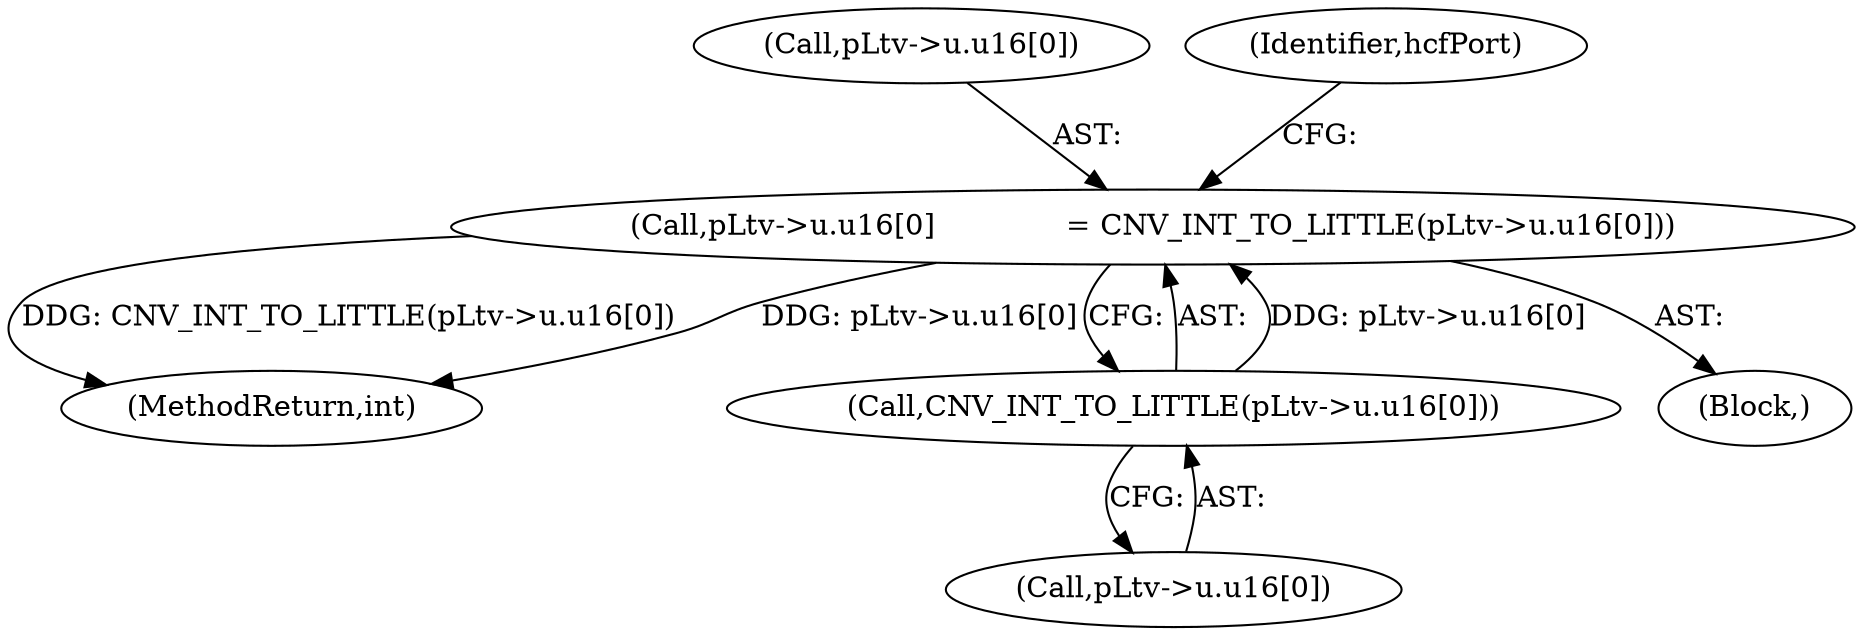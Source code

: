 digraph "0_linux_b5e2f339865fb443107e5b10603e53bbc92dc054_0@array" {
"1002004" [label="(Call,pLtv->u.u16[0]              = CNV_INT_TO_LITTLE(pLtv->u.u16[0]))"];
"1002012" [label="(Call,CNV_INT_TO_LITTLE(pLtv->u.u16[0]))"];
"1002005" [label="(Call,pLtv->u.u16[0])"];
"1002520" [label="(MethodReturn,int)"];
"1002012" [label="(Call,CNV_INT_TO_LITTLE(pLtv->u.u16[0]))"];
"1002013" [label="(Call,pLtv->u.u16[0])"];
"1002021" [label="(Identifier,hcfPort)"];
"1002004" [label="(Call,pLtv->u.u16[0]              = CNV_INT_TO_LITTLE(pLtv->u.u16[0]))"];
"1000412" [label="(Block,)"];
"1002004" -> "1000412"  [label="AST: "];
"1002004" -> "1002012"  [label="CFG: "];
"1002005" -> "1002004"  [label="AST: "];
"1002012" -> "1002004"  [label="AST: "];
"1002021" -> "1002004"  [label="CFG: "];
"1002004" -> "1002520"  [label="DDG: CNV_INT_TO_LITTLE(pLtv->u.u16[0])"];
"1002004" -> "1002520"  [label="DDG: pLtv->u.u16[0]"];
"1002012" -> "1002004"  [label="DDG: pLtv->u.u16[0]"];
"1002012" -> "1002013"  [label="CFG: "];
"1002013" -> "1002012"  [label="AST: "];
}

